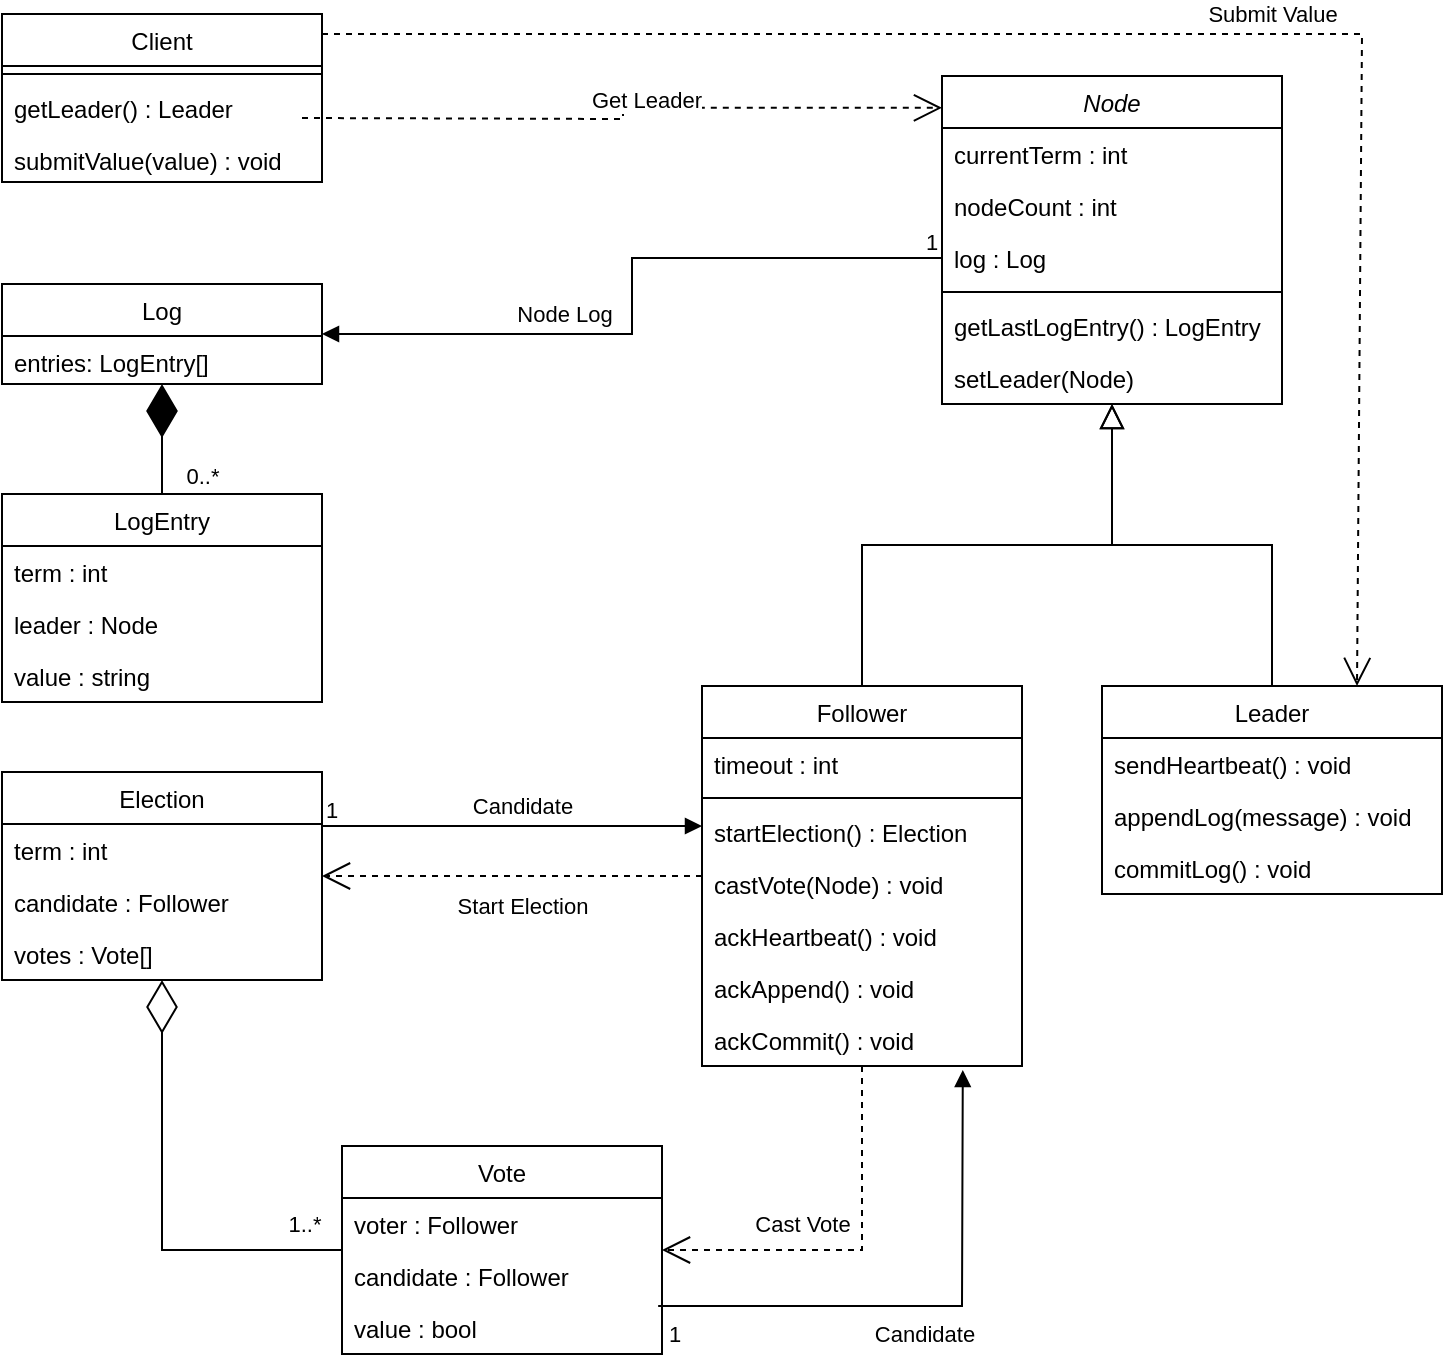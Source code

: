 <mxfile version="15.8.6" type="github">
  <diagram id="C5RBs43oDa-KdzZeNtuy" name="Page-1">
    <mxGraphModel dx="2062" dy="1115" grid="1" gridSize="10" guides="1" tooltips="1" connect="1" arrows="1" fold="1" page="1" pageScale="1" pageWidth="827" pageHeight="1169" math="0" shadow="0">
      <root>
        <mxCell id="WIyWlLk6GJQsqaUBKTNV-0" />
        <mxCell id="WIyWlLk6GJQsqaUBKTNV-1" parent="WIyWlLk6GJQsqaUBKTNV-0" />
        <mxCell id="_0V1G8Eq5vXFRSd7CqIX-0" value="Node" style="swimlane;fontStyle=2;align=center;verticalAlign=top;childLayout=stackLayout;horizontal=1;startSize=26;horizontalStack=0;resizeParent=1;resizeLast=0;collapsible=1;marginBottom=0;rounded=0;shadow=0;strokeWidth=1;" parent="WIyWlLk6GJQsqaUBKTNV-1" vertex="1">
          <mxGeometry x="530" y="71" width="170" height="164" as="geometry">
            <mxRectangle x="180" y="270" width="160" height="26" as="alternateBounds" />
          </mxGeometry>
        </mxCell>
        <mxCell id="_0V1G8Eq5vXFRSd7CqIX-2" value="currentTerm : int" style="text;align=left;verticalAlign=top;spacingLeft=4;spacingRight=4;overflow=hidden;rotatable=0;points=[[0,0.5],[1,0.5]];portConstraint=eastwest;rounded=0;shadow=0;html=0;" parent="_0V1G8Eq5vXFRSd7CqIX-0" vertex="1">
          <mxGeometry y="26" width="170" height="26" as="geometry" />
        </mxCell>
        <mxCell id="_0V1G8Eq5vXFRSd7CqIX-74" value="nodeCount : int" style="text;align=left;verticalAlign=top;spacingLeft=4;spacingRight=4;overflow=hidden;rotatable=0;points=[[0,0.5],[1,0.5]];portConstraint=eastwest;rounded=0;shadow=0;html=0;" parent="_0V1G8Eq5vXFRSd7CqIX-0" vertex="1">
          <mxGeometry y="52" width="170" height="26" as="geometry" />
        </mxCell>
        <mxCell id="_0V1G8Eq5vXFRSd7CqIX-63" value="log : Log" style="text;align=left;verticalAlign=top;spacingLeft=4;spacingRight=4;overflow=hidden;rotatable=0;points=[[0,0.5],[1,0.5]];portConstraint=eastwest;rounded=0;shadow=0;html=0;" parent="_0V1G8Eq5vXFRSd7CqIX-0" vertex="1">
          <mxGeometry y="78" width="170" height="26" as="geometry" />
        </mxCell>
        <mxCell id="_0V1G8Eq5vXFRSd7CqIX-4" value="" style="line;html=1;strokeWidth=1;align=left;verticalAlign=middle;spacingTop=-1;spacingLeft=3;spacingRight=3;rotatable=0;labelPosition=right;points=[];portConstraint=eastwest;" parent="_0V1G8Eq5vXFRSd7CqIX-0" vertex="1">
          <mxGeometry y="104" width="170" height="8" as="geometry" />
        </mxCell>
        <mxCell id="_0V1G8Eq5vXFRSd7CqIX-5" value="getLastLogEntry() : LogEntry" style="text;align=left;verticalAlign=top;spacingLeft=4;spacingRight=4;overflow=hidden;rotatable=0;points=[[0,0.5],[1,0.5]];portConstraint=eastwest;" parent="_0V1G8Eq5vXFRSd7CqIX-0" vertex="1">
          <mxGeometry y="112" width="170" height="26" as="geometry" />
        </mxCell>
        <mxCell id="_0V1G8Eq5vXFRSd7CqIX-40" value="setLeader(Node)" style="text;align=left;verticalAlign=top;spacingLeft=4;spacingRight=4;overflow=hidden;rotatable=0;points=[[0,0.5],[1,0.5]];portConstraint=eastwest;" parent="_0V1G8Eq5vXFRSd7CqIX-0" vertex="1">
          <mxGeometry y="138" width="170" height="26" as="geometry" />
        </mxCell>
        <mxCell id="_0V1G8Eq5vXFRSd7CqIX-6" value="Follower" style="swimlane;fontStyle=0;align=center;verticalAlign=top;childLayout=stackLayout;horizontal=1;startSize=26;horizontalStack=0;resizeParent=1;resizeLast=0;collapsible=1;marginBottom=0;rounded=0;shadow=0;strokeWidth=1;" parent="WIyWlLk6GJQsqaUBKTNV-1" vertex="1">
          <mxGeometry x="410" y="376" width="160" height="190" as="geometry">
            <mxRectangle x="80" y="510" width="160" height="26" as="alternateBounds" />
          </mxGeometry>
        </mxCell>
        <mxCell id="_0V1G8Eq5vXFRSd7CqIX-7" value="timeout : int" style="text;align=left;verticalAlign=top;spacingLeft=4;spacingRight=4;overflow=hidden;rotatable=0;points=[[0,0.5],[1,0.5]];portConstraint=eastwest;" parent="_0V1G8Eq5vXFRSd7CqIX-6" vertex="1">
          <mxGeometry y="26" width="160" height="26" as="geometry" />
        </mxCell>
        <mxCell id="_0V1G8Eq5vXFRSd7CqIX-9" value="" style="line;html=1;strokeWidth=1;align=left;verticalAlign=middle;spacingTop=-1;spacingLeft=3;spacingRight=3;rotatable=0;labelPosition=right;points=[];portConstraint=eastwest;" parent="_0V1G8Eq5vXFRSd7CqIX-6" vertex="1">
          <mxGeometry y="52" width="160" height="8" as="geometry" />
        </mxCell>
        <mxCell id="_0V1G8Eq5vXFRSd7CqIX-69" value="startElection() : Election" style="text;align=left;verticalAlign=top;spacingLeft=4;spacingRight=4;overflow=hidden;rotatable=0;points=[[0,0.5],[1,0.5]];portConstraint=eastwest;" parent="_0V1G8Eq5vXFRSd7CqIX-6" vertex="1">
          <mxGeometry y="60" width="160" height="26" as="geometry" />
        </mxCell>
        <mxCell id="_0V1G8Eq5vXFRSd7CqIX-11" value="castVote(Node) : void" style="text;align=left;verticalAlign=top;spacingLeft=4;spacingRight=4;overflow=hidden;rotatable=0;points=[[0,0.5],[1,0.5]];portConstraint=eastwest;" parent="_0V1G8Eq5vXFRSd7CqIX-6" vertex="1">
          <mxGeometry y="86" width="160" height="26" as="geometry" />
        </mxCell>
        <mxCell id="_0V1G8Eq5vXFRSd7CqIX-52" value="ackHeartbeat() : void" style="text;align=left;verticalAlign=top;spacingLeft=4;spacingRight=4;overflow=hidden;rotatable=0;points=[[0,0.5],[1,0.5]];portConstraint=eastwest;" parent="_0V1G8Eq5vXFRSd7CqIX-6" vertex="1">
          <mxGeometry y="112" width="160" height="26" as="geometry" />
        </mxCell>
        <mxCell id="_0V1G8Eq5vXFRSd7CqIX-72" value="ackAppend() : void" style="text;align=left;verticalAlign=top;spacingLeft=4;spacingRight=4;overflow=hidden;rotatable=0;points=[[0,0.5],[1,0.5]];portConstraint=eastwest;" parent="_0V1G8Eq5vXFRSd7CqIX-6" vertex="1">
          <mxGeometry y="138" width="160" height="26" as="geometry" />
        </mxCell>
        <mxCell id="_0V1G8Eq5vXFRSd7CqIX-73" value="ackCommit() : void" style="text;align=left;verticalAlign=top;spacingLeft=4;spacingRight=4;overflow=hidden;rotatable=0;points=[[0,0.5],[1,0.5]];portConstraint=eastwest;" parent="_0V1G8Eq5vXFRSd7CqIX-6" vertex="1">
          <mxGeometry y="164" width="160" height="26" as="geometry" />
        </mxCell>
        <mxCell id="_0V1G8Eq5vXFRSd7CqIX-12" value="" style="endArrow=block;endSize=10;endFill=0;shadow=0;strokeWidth=1;rounded=0;edgeStyle=elbowEdgeStyle;elbow=vertical;" parent="WIyWlLk6GJQsqaUBKTNV-1" source="_0V1G8Eq5vXFRSd7CqIX-6" target="_0V1G8Eq5vXFRSd7CqIX-0" edge="1">
          <mxGeometry width="160" relative="1" as="geometry">
            <mxPoint x="490" y="273" as="sourcePoint" />
            <mxPoint x="490" y="273" as="targetPoint" />
          </mxGeometry>
        </mxCell>
        <mxCell id="_0V1G8Eq5vXFRSd7CqIX-13" value="Leader" style="swimlane;fontStyle=0;align=center;verticalAlign=top;childLayout=stackLayout;horizontal=1;startSize=26;horizontalStack=0;resizeParent=1;resizeLast=0;collapsible=1;marginBottom=0;rounded=0;shadow=0;strokeWidth=1;" parent="WIyWlLk6GJQsqaUBKTNV-1" vertex="1">
          <mxGeometry x="610" y="376" width="170" height="104" as="geometry">
            <mxRectangle x="290" y="510" width="170" height="26" as="alternateBounds" />
          </mxGeometry>
        </mxCell>
        <mxCell id="_0V1G8Eq5vXFRSd7CqIX-14" value="sendHeartbeat() : void" style="text;align=left;verticalAlign=top;spacingLeft=4;spacingRight=4;overflow=hidden;rotatable=0;points=[[0,0.5],[1,0.5]];portConstraint=eastwest;" parent="_0V1G8Eq5vXFRSd7CqIX-13" vertex="1">
          <mxGeometry y="26" width="170" height="26" as="geometry" />
        </mxCell>
        <mxCell id="_0V1G8Eq5vXFRSd7CqIX-70" value="appendLog(message) : void" style="text;align=left;verticalAlign=top;spacingLeft=4;spacingRight=4;overflow=hidden;rotatable=0;points=[[0,0.5],[1,0.5]];portConstraint=eastwest;" parent="_0V1G8Eq5vXFRSd7CqIX-13" vertex="1">
          <mxGeometry y="52" width="170" height="26" as="geometry" />
        </mxCell>
        <mxCell id="_0V1G8Eq5vXFRSd7CqIX-71" value="commitLog() : void" style="text;align=left;verticalAlign=top;spacingLeft=4;spacingRight=4;overflow=hidden;rotatable=0;points=[[0,0.5],[1,0.5]];portConstraint=eastwest;" parent="_0V1G8Eq5vXFRSd7CqIX-13" vertex="1">
          <mxGeometry y="78" width="170" height="26" as="geometry" />
        </mxCell>
        <mxCell id="_0V1G8Eq5vXFRSd7CqIX-16" value="" style="endArrow=block;endSize=10;endFill=0;shadow=0;strokeWidth=1;rounded=0;edgeStyle=elbowEdgeStyle;elbow=vertical;" parent="WIyWlLk6GJQsqaUBKTNV-1" source="_0V1G8Eq5vXFRSd7CqIX-13" target="_0V1G8Eq5vXFRSd7CqIX-0" edge="1">
          <mxGeometry width="160" relative="1" as="geometry">
            <mxPoint x="500" y="443" as="sourcePoint" />
            <mxPoint x="600" y="341" as="targetPoint" />
          </mxGeometry>
        </mxCell>
        <mxCell id="_0V1G8Eq5vXFRSd7CqIX-17" value="LogEntry" style="swimlane;fontStyle=0;align=center;verticalAlign=top;childLayout=stackLayout;horizontal=1;startSize=26;horizontalStack=0;resizeParent=1;resizeLast=0;collapsible=1;marginBottom=0;rounded=0;shadow=0;strokeWidth=1;" parent="WIyWlLk6GJQsqaUBKTNV-1" vertex="1">
          <mxGeometry x="60" y="280" width="160" height="104" as="geometry">
            <mxRectangle x="520" y="270" width="160" height="26" as="alternateBounds" />
          </mxGeometry>
        </mxCell>
        <mxCell id="_0V1G8Eq5vXFRSd7CqIX-19" value="term : int&#xa;" style="text;align=left;verticalAlign=top;spacingLeft=4;spacingRight=4;overflow=hidden;rotatable=0;points=[[0,0.5],[1,0.5]];portConstraint=eastwest;rounded=0;shadow=0;html=0;" parent="_0V1G8Eq5vXFRSd7CqIX-17" vertex="1">
          <mxGeometry y="26" width="160" height="26" as="geometry" />
        </mxCell>
        <mxCell id="_0V1G8Eq5vXFRSd7CqIX-75" value="leader : Node&#xa;" style="text;align=left;verticalAlign=top;spacingLeft=4;spacingRight=4;overflow=hidden;rotatable=0;points=[[0,0.5],[1,0.5]];portConstraint=eastwest;rounded=0;shadow=0;html=0;" parent="_0V1G8Eq5vXFRSd7CqIX-17" vertex="1">
          <mxGeometry y="52" width="160" height="26" as="geometry" />
        </mxCell>
        <mxCell id="_0V1G8Eq5vXFRSd7CqIX-20" value="value : string" style="text;align=left;verticalAlign=top;spacingLeft=4;spacingRight=4;overflow=hidden;rotatable=0;points=[[0,0.5],[1,0.5]];portConstraint=eastwest;rounded=0;shadow=0;html=0;" parent="_0V1G8Eq5vXFRSd7CqIX-17" vertex="1">
          <mxGeometry y="78" width="160" height="26" as="geometry" />
        </mxCell>
        <mxCell id="_0V1G8Eq5vXFRSd7CqIX-26" value="Election" style="swimlane;fontStyle=0;align=center;verticalAlign=top;childLayout=stackLayout;horizontal=1;startSize=26;horizontalStack=0;resizeParent=1;resizeLast=0;collapsible=1;marginBottom=0;rounded=0;shadow=0;strokeWidth=1;" parent="WIyWlLk6GJQsqaUBKTNV-1" vertex="1">
          <mxGeometry x="60" y="419" width="160" height="104" as="geometry">
            <mxRectangle x="500" y="780" width="160" height="26" as="alternateBounds" />
          </mxGeometry>
        </mxCell>
        <mxCell id="_0V1G8Eq5vXFRSd7CqIX-27" value="term : int" style="text;align=left;verticalAlign=top;spacingLeft=4;spacingRight=4;overflow=hidden;rotatable=0;points=[[0,0.5],[1,0.5]];portConstraint=eastwest;" parent="_0V1G8Eq5vXFRSd7CqIX-26" vertex="1">
          <mxGeometry y="26" width="160" height="26" as="geometry" />
        </mxCell>
        <mxCell id="_0V1G8Eq5vXFRSd7CqIX-28" value="candidate : Follower" style="text;align=left;verticalAlign=top;spacingLeft=4;spacingRight=4;overflow=hidden;rotatable=0;points=[[0,0.5],[1,0.5]];portConstraint=eastwest;rounded=0;shadow=0;html=0;" parent="_0V1G8Eq5vXFRSd7CqIX-26" vertex="1">
          <mxGeometry y="52" width="160" height="26" as="geometry" />
        </mxCell>
        <mxCell id="_0V1G8Eq5vXFRSd7CqIX-84" value="votes : Vote[]" style="text;align=left;verticalAlign=top;spacingLeft=4;spacingRight=4;overflow=hidden;rotatable=0;points=[[0,0.5],[1,0.5]];portConstraint=eastwest;rounded=0;shadow=0;html=0;" parent="_0V1G8Eq5vXFRSd7CqIX-26" vertex="1">
          <mxGeometry y="78" width="160" height="26" as="geometry" />
        </mxCell>
        <mxCell id="_0V1G8Eq5vXFRSd7CqIX-32" value="Vote" style="swimlane;fontStyle=0;align=center;verticalAlign=top;childLayout=stackLayout;horizontal=1;startSize=26;horizontalStack=0;resizeParent=1;resizeLast=0;collapsible=1;marginBottom=0;rounded=0;shadow=0;strokeWidth=1;" parent="WIyWlLk6GJQsqaUBKTNV-1" vertex="1">
          <mxGeometry x="230" y="606" width="160" height="104" as="geometry">
            <mxRectangle x="110" y="740" width="160" height="26" as="alternateBounds" />
          </mxGeometry>
        </mxCell>
        <mxCell id="_0V1G8Eq5vXFRSd7CqIX-33" value="voter : Follower" style="text;align=left;verticalAlign=top;spacingLeft=4;spacingRight=4;overflow=hidden;rotatable=0;points=[[0,0.5],[1,0.5]];portConstraint=eastwest;" parent="_0V1G8Eq5vXFRSd7CqIX-32" vertex="1">
          <mxGeometry y="26" width="160" height="26" as="geometry" />
        </mxCell>
        <mxCell id="_0V1G8Eq5vXFRSd7CqIX-34" value="candidate : Follower" style="text;align=left;verticalAlign=top;spacingLeft=4;spacingRight=4;overflow=hidden;rotatable=0;points=[[0,0.5],[1,0.5]];portConstraint=eastwest;rounded=0;shadow=0;html=0;" parent="_0V1G8Eq5vXFRSd7CqIX-32" vertex="1">
          <mxGeometry y="52" width="160" height="26" as="geometry" />
        </mxCell>
        <mxCell id="_0V1G8Eq5vXFRSd7CqIX-89" value="value : bool" style="text;align=left;verticalAlign=top;spacingLeft=4;spacingRight=4;overflow=hidden;rotatable=0;points=[[0,0.5],[1,0.5]];portConstraint=eastwest;rounded=0;shadow=0;html=0;" parent="_0V1G8Eq5vXFRSd7CqIX-32" vertex="1">
          <mxGeometry y="78" width="160" height="26" as="geometry" />
        </mxCell>
        <mxCell id="_0V1G8Eq5vXFRSd7CqIX-53" value="Log" style="swimlane;fontStyle=0;align=center;verticalAlign=top;childLayout=stackLayout;horizontal=1;startSize=26;horizontalStack=0;resizeParent=1;resizeLast=0;collapsible=1;marginBottom=0;rounded=0;shadow=0;strokeWidth=1;" parent="WIyWlLk6GJQsqaUBKTNV-1" vertex="1">
          <mxGeometry x="60" y="175" width="160" height="50" as="geometry">
            <mxRectangle x="60" y="140" width="160" height="26" as="alternateBounds" />
          </mxGeometry>
        </mxCell>
        <mxCell id="_0V1G8Eq5vXFRSd7CqIX-67" value="entries: LogEntry[]" style="text;align=left;verticalAlign=top;spacingLeft=4;spacingRight=4;overflow=hidden;rotatable=0;points=[[0,0.5],[1,0.5]];portConstraint=eastwest;rounded=0;shadow=0;html=0;" parent="_0V1G8Eq5vXFRSd7CqIX-53" vertex="1">
          <mxGeometry y="26" width="160" height="24" as="geometry" />
        </mxCell>
        <mxCell id="_0V1G8Eq5vXFRSd7CqIX-59" value="Client" style="swimlane;fontStyle=0;align=center;verticalAlign=top;childLayout=stackLayout;horizontal=1;startSize=26;horizontalStack=0;resizeParent=1;resizeLast=0;collapsible=1;marginBottom=0;rounded=0;shadow=0;strokeWidth=1;" parent="WIyWlLk6GJQsqaUBKTNV-1" vertex="1">
          <mxGeometry x="60" y="40" width="160" height="84" as="geometry">
            <mxRectangle x="60" y="71" width="160" height="26" as="alternateBounds" />
          </mxGeometry>
        </mxCell>
        <mxCell id="kUpq9EhUcnElUegu-_VD-1" value="" style="line;html=1;strokeWidth=1;align=left;verticalAlign=middle;spacingTop=-1;spacingLeft=3;spacingRight=3;rotatable=0;labelPosition=right;points=[];portConstraint=eastwest;" vertex="1" parent="_0V1G8Eq5vXFRSd7CqIX-59">
          <mxGeometry y="26" width="160" height="8" as="geometry" />
        </mxCell>
        <mxCell id="_0V1G8Eq5vXFRSd7CqIX-41" value="getLeader() : Leader" style="text;align=left;verticalAlign=top;spacingLeft=4;spacingRight=4;overflow=hidden;rotatable=0;points=[[0,0.5],[1,0.5]];portConstraint=eastwest;" parent="_0V1G8Eq5vXFRSd7CqIX-59" vertex="1">
          <mxGeometry y="34" width="160" height="26" as="geometry" />
        </mxCell>
        <mxCell id="kUpq9EhUcnElUegu-_VD-0" value="submitValue(value) : void" style="text;align=left;verticalAlign=top;spacingLeft=4;spacingRight=4;overflow=hidden;rotatable=0;points=[[0,0.5],[1,0.5]];portConstraint=eastwest;rounded=0;shadow=0;html=0;" vertex="1" parent="_0V1G8Eq5vXFRSd7CqIX-59">
          <mxGeometry y="60" width="160" height="24" as="geometry" />
        </mxCell>
        <mxCell id="_0V1G8Eq5vXFRSd7CqIX-60" value="Submit Value" style="endArrow=open;endSize=12;html=1;rounded=0;entryX=0.75;entryY=0;entryDx=0;entryDy=0;exitX=1;exitY=0.119;exitDx=0;exitDy=0;exitPerimeter=0;endFill=0;dashed=1;" parent="WIyWlLk6GJQsqaUBKTNV-1" source="_0V1G8Eq5vXFRSd7CqIX-59" target="_0V1G8Eq5vXFRSd7CqIX-13" edge="1">
          <mxGeometry x="0.123" y="10" width="160" relative="1" as="geometry">
            <mxPoint x="220" y="124" as="sourcePoint" />
            <mxPoint x="530" y="119" as="targetPoint" />
            <Array as="points">
              <mxPoint x="740" y="50" />
            </Array>
            <mxPoint as="offset" />
          </mxGeometry>
        </mxCell>
        <mxCell id="_0V1G8Eq5vXFRSd7CqIX-64" value="" style="endArrow=block;endFill=1;html=1;edgeStyle=orthogonalEdgeStyle;align=left;verticalAlign=top;rounded=0;" parent="WIyWlLk6GJQsqaUBKTNV-1" source="_0V1G8Eq5vXFRSd7CqIX-63" target="_0V1G8Eq5vXFRSd7CqIX-53" edge="1">
          <mxGeometry x="0.066" y="62" relative="1" as="geometry">
            <mxPoint x="320" y="581" as="sourcePoint" />
            <mxPoint x="480" y="581" as="targetPoint" />
            <mxPoint x="25" y="-5" as="offset" />
          </mxGeometry>
        </mxCell>
        <mxCell id="_0V1G8Eq5vXFRSd7CqIX-65" value="1" style="edgeLabel;resizable=0;html=1;align=left;verticalAlign=bottom;" parent="_0V1G8Eq5vXFRSd7CqIX-64" connectable="0" vertex="1">
          <mxGeometry x="-1" relative="1" as="geometry">
            <mxPoint x="-10" as="offset" />
          </mxGeometry>
        </mxCell>
        <mxCell id="_0V1G8Eq5vXFRSd7CqIX-101" value="Node Log" style="edgeLabel;html=1;align=center;verticalAlign=middle;resizable=0;points=[];" parent="_0V1G8Eq5vXFRSd7CqIX-64" vertex="1" connectable="0">
          <mxGeometry x="0.119" y="1" relative="1" as="geometry">
            <mxPoint x="-33" y="-11" as="offset" />
          </mxGeometry>
        </mxCell>
        <mxCell id="_0V1G8Eq5vXFRSd7CqIX-79" value="" style="endArrow=block;endFill=1;html=1;edgeStyle=orthogonalEdgeStyle;align=left;verticalAlign=top;rounded=0;" parent="WIyWlLk6GJQsqaUBKTNV-1" source="_0V1G8Eq5vXFRSd7CqIX-26" target="_0V1G8Eq5vXFRSd7CqIX-6" edge="1">
          <mxGeometry x="-1" relative="1" as="geometry">
            <mxPoint x="220" y="506" as="sourcePoint" />
            <mxPoint x="380" y="506" as="targetPoint" />
            <Array as="points">
              <mxPoint x="250" y="446" />
              <mxPoint x="250" y="446" />
            </Array>
          </mxGeometry>
        </mxCell>
        <mxCell id="_0V1G8Eq5vXFRSd7CqIX-80" value="1" style="edgeLabel;resizable=0;html=1;align=left;verticalAlign=bottom;" parent="_0V1G8Eq5vXFRSd7CqIX-79" connectable="0" vertex="1">
          <mxGeometry x="-1" relative="1" as="geometry" />
        </mxCell>
        <mxCell id="_0V1G8Eq5vXFRSd7CqIX-85" value="&lt;div&gt;Candidate&lt;/div&gt;" style="edgeLabel;html=1;align=center;verticalAlign=middle;resizable=0;points=[];" parent="_0V1G8Eq5vXFRSd7CqIX-79" vertex="1" connectable="0">
          <mxGeometry x="-0.179" relative="1" as="geometry">
            <mxPoint x="22" y="-10" as="offset" />
          </mxGeometry>
        </mxCell>
        <mxCell id="_0V1G8Eq5vXFRSd7CqIX-83" value="&lt;div&gt;Start Election&lt;br&gt;&lt;/div&gt;" style="endArrow=open;endSize=12;dashed=1;html=1;rounded=0;" parent="WIyWlLk6GJQsqaUBKTNV-1" source="_0V1G8Eq5vXFRSd7CqIX-6" target="_0V1G8Eq5vXFRSd7CqIX-26" edge="1">
          <mxGeometry x="-0.053" y="15" width="160" relative="1" as="geometry">
            <mxPoint x="320" y="466" as="sourcePoint" />
            <mxPoint x="480" y="466" as="targetPoint" />
            <Array as="points" />
            <mxPoint as="offset" />
          </mxGeometry>
        </mxCell>
        <mxCell id="_0V1G8Eq5vXFRSd7CqIX-90" value="" style="endArrow=diamondThin;endFill=0;endSize=24;html=1;rounded=0;" parent="WIyWlLk6GJQsqaUBKTNV-1" source="_0V1G8Eq5vXFRSd7CqIX-32" target="_0V1G8Eq5vXFRSd7CqIX-26" edge="1">
          <mxGeometry width="160" relative="1" as="geometry">
            <mxPoint x="240" y="406" as="sourcePoint" />
            <mxPoint x="400" y="406" as="targetPoint" />
            <Array as="points">
              <mxPoint x="140" y="658" />
              <mxPoint x="140" y="566" />
            </Array>
          </mxGeometry>
        </mxCell>
        <mxCell id="_0V1G8Eq5vXFRSd7CqIX-98" value="1..*" style="edgeLabel;html=1;align=center;verticalAlign=middle;resizable=0;points=[];" parent="_0V1G8Eq5vXFRSd7CqIX-90" vertex="1" connectable="0">
          <mxGeometry x="-0.952" relative="1" as="geometry">
            <mxPoint x="-14" y="-13" as="offset" />
          </mxGeometry>
        </mxCell>
        <mxCell id="_0V1G8Eq5vXFRSd7CqIX-91" value="" style="endArrow=diamondThin;endFill=1;endSize=24;html=1;rounded=0;" parent="WIyWlLk6GJQsqaUBKTNV-1" source="_0V1G8Eq5vXFRSd7CqIX-17" target="_0V1G8Eq5vXFRSd7CqIX-67" edge="1">
          <mxGeometry width="160" relative="1" as="geometry">
            <mxPoint x="150" y="220" as="sourcePoint" />
            <mxPoint x="310" y="220" as="targetPoint" />
          </mxGeometry>
        </mxCell>
        <mxCell id="_0V1G8Eq5vXFRSd7CqIX-99" value="0..*" style="edgeLabel;html=1;align=center;verticalAlign=middle;resizable=0;points=[];" parent="_0V1G8Eq5vXFRSd7CqIX-91" vertex="1" connectable="0">
          <mxGeometry x="-0.647" relative="1" as="geometry">
            <mxPoint x="20" as="offset" />
          </mxGeometry>
        </mxCell>
        <mxCell id="_0V1G8Eq5vXFRSd7CqIX-92" value="" style="endArrow=open;endFill=0;html=1;edgeStyle=orthogonalEdgeStyle;align=left;verticalAlign=top;rounded=0;dashed=1;endSize=12;" parent="WIyWlLk6GJQsqaUBKTNV-1" source="_0V1G8Eq5vXFRSd7CqIX-6" target="_0V1G8Eq5vXFRSd7CqIX-32" edge="1">
          <mxGeometry x="-0.042" y="-90" relative="1" as="geometry">
            <mxPoint x="490" y="676" as="sourcePoint" />
            <mxPoint x="590" y="710" as="targetPoint" />
            <Array as="points">
              <mxPoint x="490" y="658" />
            </Array>
            <mxPoint x="90" y="90" as="offset" />
          </mxGeometry>
        </mxCell>
        <mxCell id="_0V1G8Eq5vXFRSd7CqIX-94" value="Cast Vote" style="edgeLabel;html=1;align=center;verticalAlign=middle;resizable=0;points=[];" parent="_0V1G8Eq5vXFRSd7CqIX-92" vertex="1" connectable="0">
          <mxGeometry x="-0.061" y="3" relative="1" as="geometry">
            <mxPoint x="-33" y="-11" as="offset" />
          </mxGeometry>
        </mxCell>
        <mxCell id="_0V1G8Eq5vXFRSd7CqIX-95" value="" style="endArrow=block;endSize=6;html=1;rounded=0;exitX=0.988;exitY=0.077;exitDx=0;exitDy=0;exitPerimeter=0;entryX=0.815;entryY=1.077;entryDx=0;entryDy=0;entryPerimeter=0;endFill=1;" parent="WIyWlLk6GJQsqaUBKTNV-1" source="_0V1G8Eq5vXFRSd7CqIX-89" target="_0V1G8Eq5vXFRSd7CqIX-73" edge="1">
          <mxGeometry x="0.037" y="20" width="160" relative="1" as="geometry">
            <mxPoint x="550" y="696" as="sourcePoint" />
            <mxPoint x="540" y="570" as="targetPoint" />
            <Array as="points">
              <mxPoint x="540" y="686" />
            </Array>
            <mxPoint as="offset" />
          </mxGeometry>
        </mxCell>
        <mxCell id="_0V1G8Eq5vXFRSd7CqIX-100" value="Candidate" style="edgeLabel;html=1;align=center;verticalAlign=middle;resizable=0;points=[];" parent="_0V1G8Eq5vXFRSd7CqIX-95" vertex="1" connectable="0">
          <mxGeometry x="-0.235" y="-3" relative="1" as="geometry">
            <mxPoint x="30" y="11" as="offset" />
          </mxGeometry>
        </mxCell>
        <mxCell id="alobFbxtTNsJ-LlYsYCW-0" value="&lt;div&gt;1&lt;/div&gt;" style="edgeLabel;html=1;align=center;verticalAlign=middle;resizable=0;points=[];" parent="_0V1G8Eq5vXFRSd7CqIX-95" vertex="1" connectable="0">
          <mxGeometry x="-0.883" y="-2" relative="1" as="geometry">
            <mxPoint x="-8" y="12" as="offset" />
          </mxGeometry>
        </mxCell>
        <mxCell id="kUpq9EhUcnElUegu-_VD-3" value="&lt;div&gt;Get Leader&lt;/div&gt;" style="endArrow=open;endFill=0;html=1;edgeStyle=orthogonalEdgeStyle;align=left;verticalAlign=top;rounded=0;endSize=12;entryX=0;entryY=0.097;entryDx=0;entryDy=0;entryPerimeter=0;dashed=1;" edge="1" parent="WIyWlLk6GJQsqaUBKTNV-1" target="_0V1G8Eq5vXFRSd7CqIX-0">
          <mxGeometry x="-0.125" y="22" relative="1" as="geometry">
            <mxPoint x="210" y="92" as="sourcePoint" />
            <mxPoint x="460" y="100" as="targetPoint" />
            <mxPoint as="offset" />
          </mxGeometry>
        </mxCell>
      </root>
    </mxGraphModel>
  </diagram>
</mxfile>
